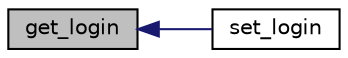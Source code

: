 digraph "get_login"
{
  edge [fontname="Helvetica",fontsize="10",labelfontname="Helvetica",labelfontsize="10"];
  node [fontname="Helvetica",fontsize="10",shape=record];
  rankdir="LR";
  Node17 [label="get_login",height=0.2,width=0.4,color="black", fillcolor="grey75", style="filled", fontcolor="black"];
  Node17 -> Node18 [dir="back",color="midnightblue",fontsize="10",style="solid"];
  Node18 [label="set_login",height=0.2,width=0.4,color="black", fillcolor="white", style="filled",URL="$class_class_usuario.html#a81f9ed4b60bab54c829ad63c6a6134d2",tooltip="Definir o Login do Funcioário. "];
}

